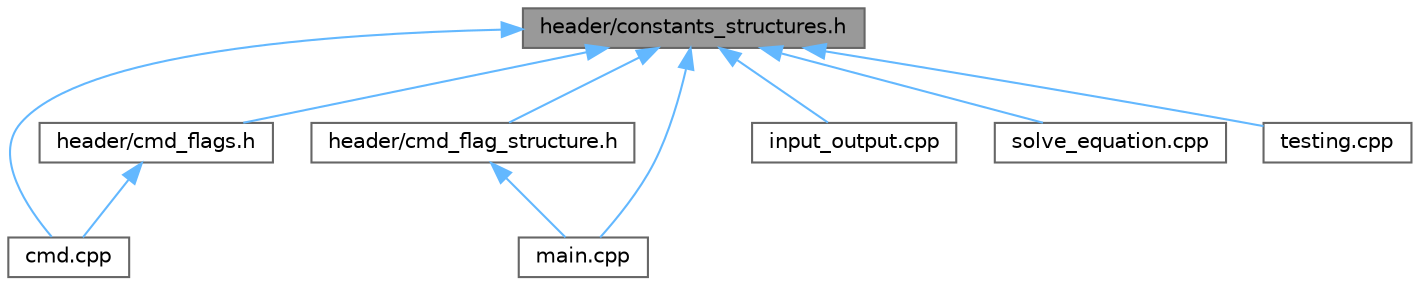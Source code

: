 digraph "header/constants_structures.h"
{
 // LATEX_PDF_SIZE
  bgcolor="transparent";
  edge [fontname=Helvetica,fontsize=10,labelfontname=Helvetica,labelfontsize=10];
  node [fontname=Helvetica,fontsize=10,shape=box,height=0.2,width=0.4];
  Node1 [id="Node000001",label="header/constants_structures.h",height=0.2,width=0.4,color="gray40", fillcolor="grey60", style="filled", fontcolor="black",tooltip="a header file with all constants and structures"];
  Node1 -> Node2 [id="edge1_Node000001_Node000002",dir="back",color="steelblue1",style="solid",tooltip=" "];
  Node2 [id="Node000002",label="cmd.cpp",height=0.2,width=0.4,color="grey40", fillcolor="white", style="filled",URL="$cmd_8cpp.html",tooltip=".cpp file with functions to analyze and parse command line arguments"];
  Node1 -> Node3 [id="edge2_Node000001_Node000003",dir="back",color="steelblue1",style="solid",tooltip=" "];
  Node3 [id="Node000003",label="header/cmd_flag_structure.h",height=0.2,width=0.4,color="grey40", fillcolor="white", style="filled",URL="$cmd__flag__structure_8h.html",tooltip="a file for storing flag_array structure, cmd flags and their enum codes"];
  Node3 -> Node4 [id="edge3_Node000003_Node000004",dir="back",color="steelblue1",style="solid",tooltip=" "];
  Node4 [id="Node000004",label="main.cpp",height=0.2,width=0.4,color="grey40", fillcolor="white", style="filled",URL="$main_8cpp.html",tooltip="main file in Square Equation"];
  Node1 -> Node5 [id="edge4_Node000001_Node000005",dir="back",color="steelblue1",style="solid",tooltip=" "];
  Node5 [id="Node000005",label="header/cmd_flags.h",height=0.2,width=0.4,color="grey40", fillcolor="white", style="filled",URL="$cmd__flags_8h.html",tooltip="a file for storing output for flags (e.g: –help, –doc, –out)"];
  Node5 -> Node2 [id="edge5_Node000005_Node000002",dir="back",color="steelblue1",style="solid",tooltip=" "];
  Node1 -> Node6 [id="edge6_Node000001_Node000006",dir="back",color="steelblue1",style="solid",tooltip=" "];
  Node6 [id="Node000006",label="input_output.cpp",height=0.2,width=0.4,color="grey40", fillcolor="white", style="filled",URL="$input__output_8cpp.html",tooltip=".cpp file with functions for user input/output while running a program"];
  Node1 -> Node4 [id="edge7_Node000001_Node000004",dir="back",color="steelblue1",style="solid",tooltip=" "];
  Node1 -> Node7 [id="edge8_Node000001_Node000007",dir="back",color="steelblue1",style="solid",tooltip=" "];
  Node7 [id="Node000007",label="solve_equation.cpp",height=0.2,width=0.4,color="grey40", fillcolor="white", style="filled",URL="$solve__equation_8cpp.html",tooltip="a file for solving a square equation"];
  Node1 -> Node8 [id="edge9_Node000001_Node000008",dir="back",color="steelblue1",style="solid",tooltip=" "];
  Node8 [id="Node000008",label="testing.cpp",height=0.2,width=0.4,color="grey40", fillcolor="white", style="filled",URL="$testing_8cpp.html",tooltip="a file with functions to do unit-tests"];
}

